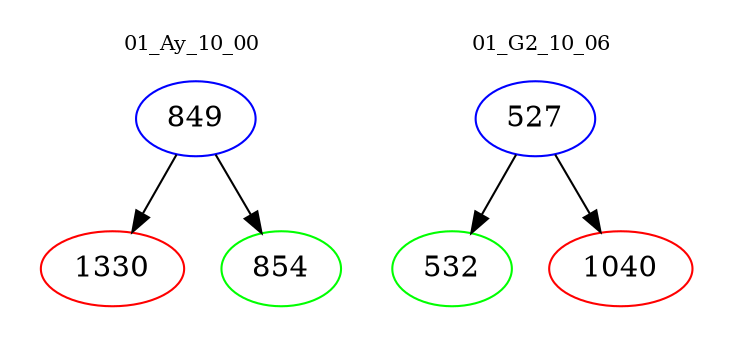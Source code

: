 digraph{
subgraph cluster_0 {
color = white
label = "01_Ay_10_00";
fontsize=10;
T0_849 [label="849", color="blue"]
T0_849 -> T0_1330 [color="black"]
T0_1330 [label="1330", color="red"]
T0_849 -> T0_854 [color="black"]
T0_854 [label="854", color="green"]
}
subgraph cluster_1 {
color = white
label = "01_G2_10_06";
fontsize=10;
T1_527 [label="527", color="blue"]
T1_527 -> T1_532 [color="black"]
T1_532 [label="532", color="green"]
T1_527 -> T1_1040 [color="black"]
T1_1040 [label="1040", color="red"]
}
}
